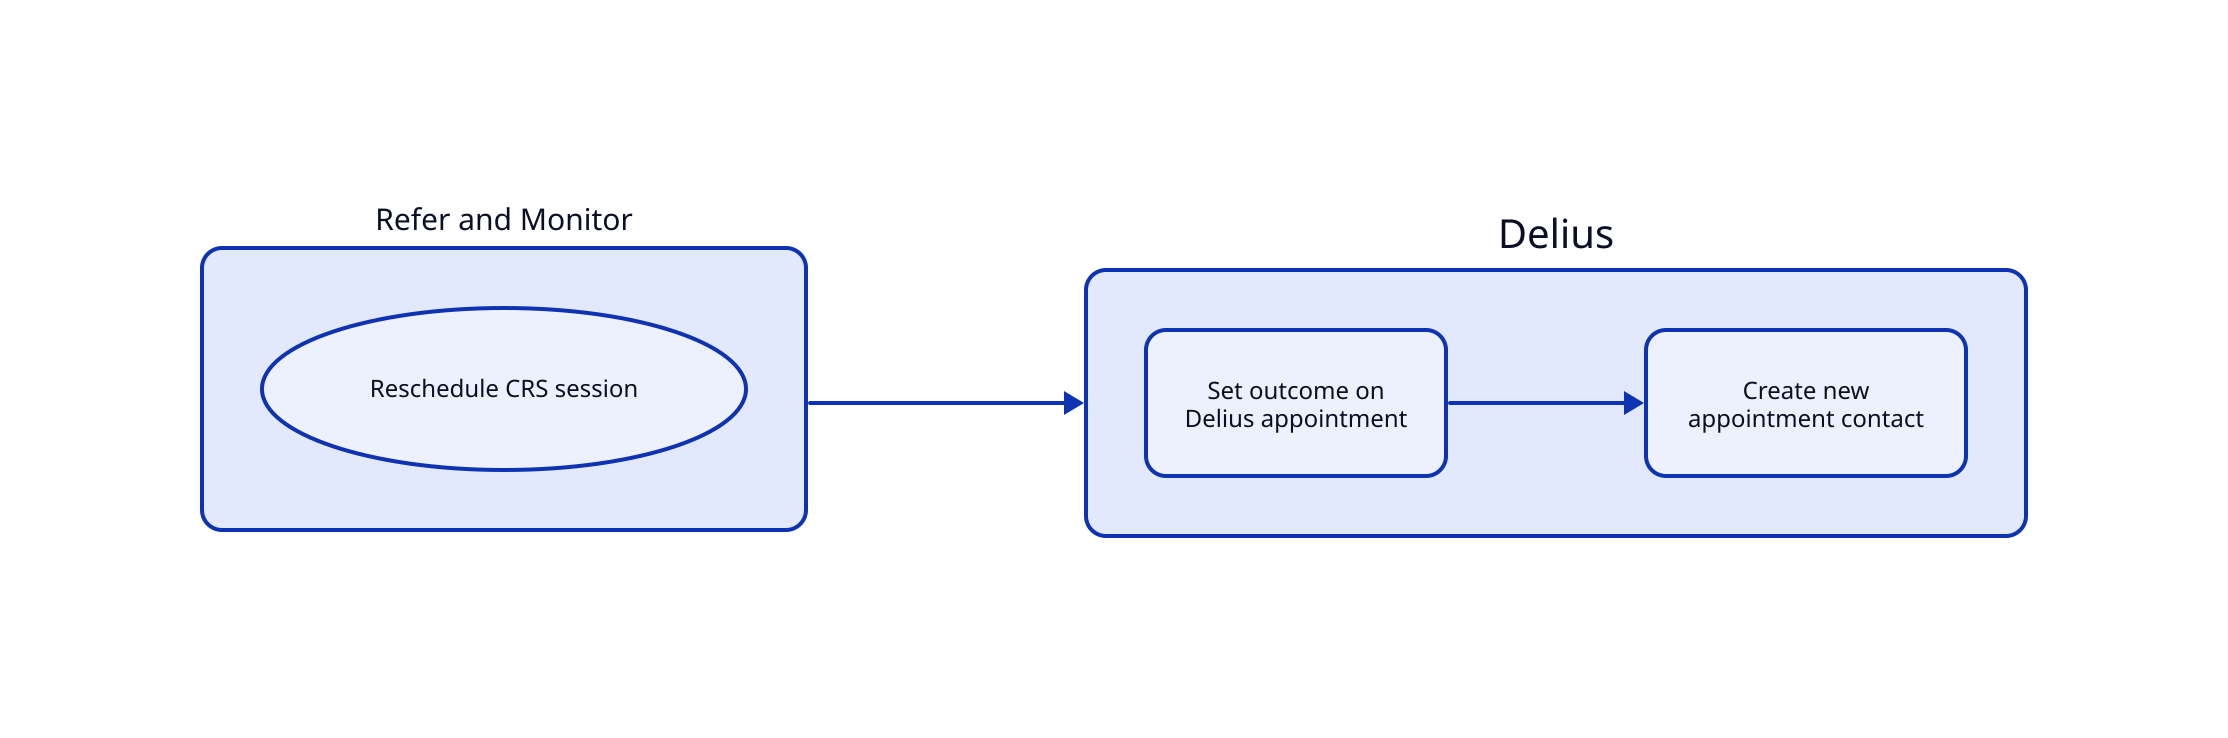 # Refer and Monitor Workflow: Appointment Reschedule

direction: right

style {
  fill: "#ffffff"
}

# What triggers the workflow?
refer_and_monitor: Refer and Monitor  {
     style.font-size: 15
     crs_reschedule_session: Reschedule CRS session {
         shape: oval
     }
}

# What happens in Delius?
delius: Delius {
    style {
        font-size: 20
    }

    d_appointment_outcome: Set outcome on\nDelius appointment
    d_create_new_appointment: Create new\n appointment contact

    d_appointment_outcome -> d_create_new_appointment
}

refer_and_monitor -> delius

*.style.border-radius: 10
*.*.style.border-radius: 10
*.*.style.stroke-width: 2
*.*.style.font-size: 12
